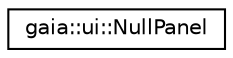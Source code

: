 digraph G
{
  edge [fontname="Helvetica",fontsize="10",labelfontname="Helvetica",labelfontsize="10"];
  node [fontname="Helvetica",fontsize="10",shape=record];
  rankdir=LR;
  Node1 [label="gaia::ui::NullPanel",height=0.2,width=0.4,color="black", fillcolor="white", style="filled",URL="$d6/d5e/structgaia_1_1ui_1_1_null_panel.html"];
}
